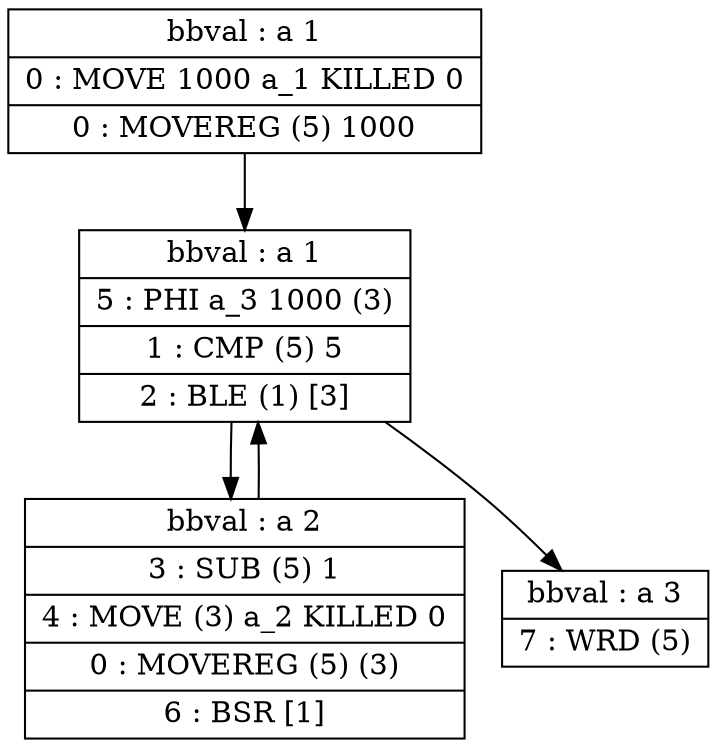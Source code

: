 digraph G { 
node [shape = record];
node0 [label="{bbval : a 1|0 : MOVE 1000 a_1 KILLED 0|0 : MOVEREG (5) 1000}"];
node1 [label="{bbval : a 1|5 : PHI a_3 1000 (3)|1 : CMP (5) 5|2 : BLE (1)  [3]}"];
node2 [label="{bbval : a 2|3 : SUB (5) 1|4 : MOVE (3) a_2 KILLED 0|0 : MOVEREG (5) (3)|6 : BSR [1]}"];
node3 [label="{bbval : a 3|7 : WRD (5)}"];

node0 -> node1;
node1 -> node3;
node1 -> node2;
node2 -> node1;
}
